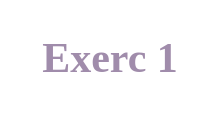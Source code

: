 <mxfile version="20.6.0" type="github">
  <diagram id="gnfm8oP3K_fZrDHpjWiT" name="Página-1">
    <mxGraphModel dx="1000" dy="1708" grid="1" gridSize="10" guides="1" tooltips="1" connect="1" arrows="1" fold="1" page="1" pageScale="1" pageWidth="827" pageHeight="1169" math="0" shadow="0">
      <root>
        <mxCell id="0" />
        <mxCell id="1" parent="0" />
        <mxCell id="sF3ESEcGX4IARb9JVjHP-1" value="&lt;h4&gt;&lt;b&gt;&lt;font color=&quot;#a08cab&quot; face=&quot;Times New Roman&quot; style=&quot;font-size: 21px;&quot;&gt;Exerc 1&lt;/font&gt;&lt;/b&gt;&lt;/h4&gt;" style="text;html=1;strokeColor=none;fillColor=none;align=center;verticalAlign=middle;whiteSpace=wrap;rounded=0;" vertex="1" parent="1">
          <mxGeometry y="-1150" width="110" height="30" as="geometry" />
        </mxCell>
      </root>
    </mxGraphModel>
  </diagram>
</mxfile>
